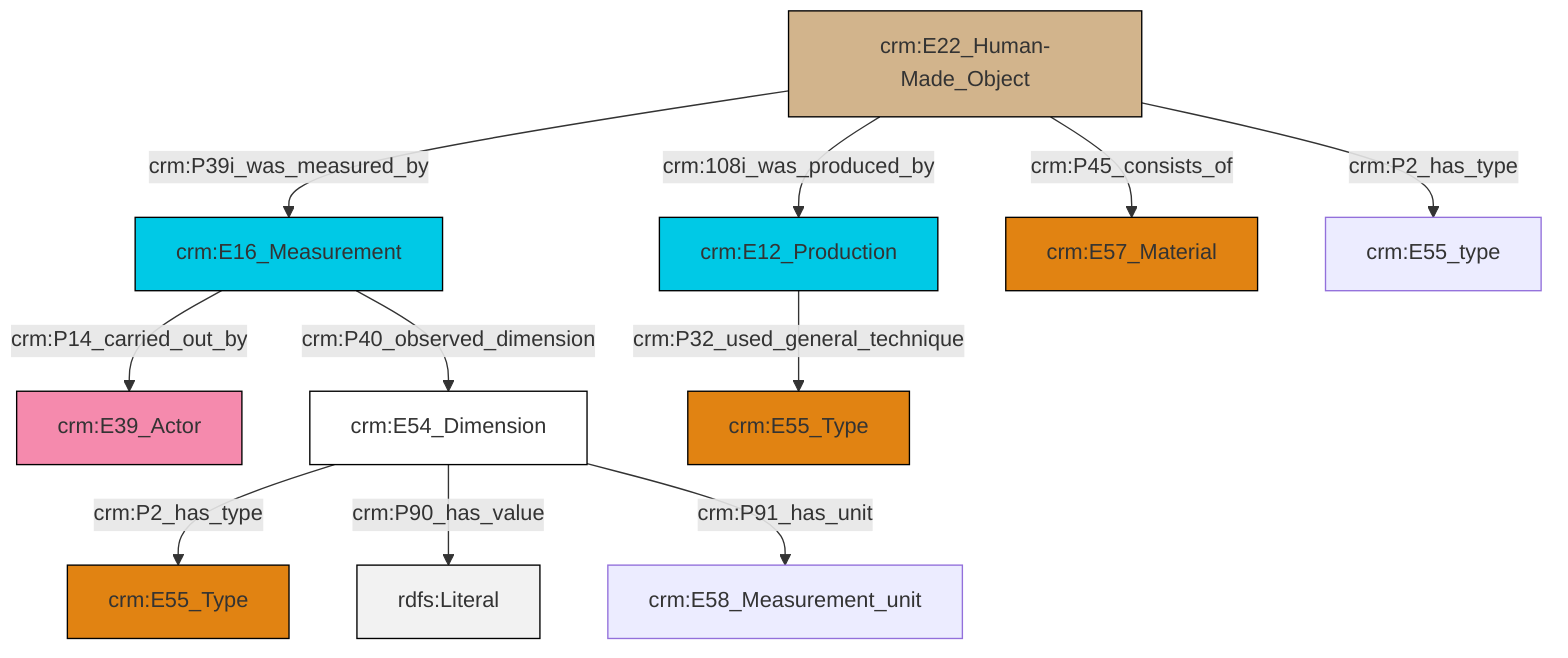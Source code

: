 graph TD
classDef Literal fill:#f2f2f2,stroke:#000000;
classDef CRM_Entity fill:#FFFFFF,stroke:#000000;
classDef Temporal_Entity fill:#00C9E6, stroke:#000000;
classDef Type fill:#E18312, stroke:#000000;
classDef Time-Span fill:#2C9C91, stroke:#000000;
classDef Appellation fill:#FFEB7F, stroke:#000000;
classDef Place fill:#008836, stroke:#000000;
classDef Persistent_Item fill:#B266B2, stroke:#000000;
classDef Conceptual_Object fill:#FFD700, stroke:#000000;
classDef Physical_Thing fill:#D2B48C, stroke:#000000;
classDef Actor fill:#f58aad, stroke:#000000;
classDef PC_Classes fill:#4ce600, stroke:#000000;
classDef Multi fill:#cccccc,stroke:#000000;

0["crm:E22_Human-Made_Object"]:::Physical_Thing -->|crm:108i_was_produced_by| 1["crm:E12_Production"]:::Temporal_Entity
3["crm:E16_Measurement"]:::Temporal_Entity -->|crm:P14_carried_out_by| 4["crm:E39_Actor"]:::Actor
0["crm:E22_Human-Made_Object"]:::Physical_Thing -->|crm:P45_consists_of| 5["crm:E57_Material"]:::Type
7["crm:E54_Dimension"]:::CRM_Entity -->|crm:P2_has_type| 8["crm:E55_Type"]:::Type
1["crm:E12_Production"]:::Temporal_Entity -->|crm:P32_used_general_technique| 11["crm:E55_Type"]:::Type
7["crm:E54_Dimension"]:::CRM_Entity -->|crm:P90_has_value| 13[rdfs:Literal]:::Literal
0["crm:E22_Human-Made_Object"]:::Physical_Thing -->|crm:P2_has_type| 16["crm:E55_type"]:::Default
0["crm:E22_Human-Made_Object"]:::Physical_Thing -->|crm:P39i_was_measured_by| 3["crm:E16_Measurement"]:::Temporal_Entity
7["crm:E54_Dimension"]:::CRM_Entity -->|crm:P91_has_unit| 9["crm:E58_Measurement_unit"]:::Default
3["crm:E16_Measurement"]:::Temporal_Entity -->|crm:P40_observed_dimension| 7["crm:E54_Dimension"]:::CRM_Entity